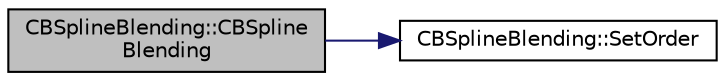 digraph "CBSplineBlending::CBSplineBlending"
{
 // LATEX_PDF_SIZE
  edge [fontname="Helvetica",fontsize="10",labelfontname="Helvetica",labelfontsize="10"];
  node [fontname="Helvetica",fontsize="10",shape=record];
  rankdir="LR";
  Node1 [label="CBSplineBlending::CBSpline\lBlending",height=0.2,width=0.4,color="black", fillcolor="grey75", style="filled", fontcolor="black",tooltip="Constructor of the class."];
  Node1 -> Node2 [color="midnightblue",fontsize="10",style="solid",fontname="Helvetica"];
  Node2 [label="CBSplineBlending::SetOrder",height=0.2,width=0.4,color="black", fillcolor="white", style="filled",URL="$classCBSplineBlending.html#ac94d99452a0227fc5d65329b370b5700",tooltip="Set the order and number of control points."];
}
